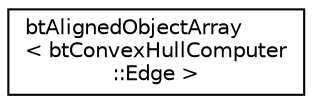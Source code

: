 digraph "Graphical Class Hierarchy"
{
  edge [fontname="Helvetica",fontsize="10",labelfontname="Helvetica",labelfontsize="10"];
  node [fontname="Helvetica",fontsize="10",shape=record];
  rankdir="LR";
  Node1 [label="btAlignedObjectArray\l\< btConvexHullComputer\l::Edge \>",height=0.2,width=0.4,color="black", fillcolor="white", style="filled",URL="$classbt_aligned_object_array.html"];
}
